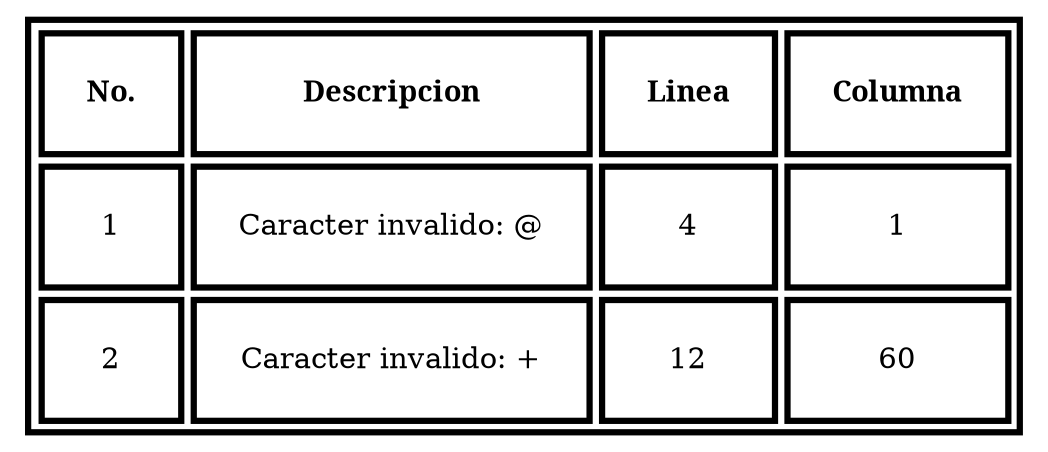 digraph G {a0[shape=none label=<<TABLE align="center" border="3" cellspacing="3" cellpadding="20"><TR><TD><FONT FACE="bold">No.</FONT></TD><TD><FONT FACE="bold">Descripcion</FONT></TD><TD><FONT FACE="bold">Linea</FONT></TD><TD><FONT FACE="bold">Columna</FONT></TD></TR><TR><TD>1</TD><TD>Caracter invalido: @</TD><TD>4</TD><TD>1</TD></TR><TR><TD>2</TD><TD>Caracter invalido: +</TD><TD>12</TD><TD>60</TD></TR></TABLE>>];}